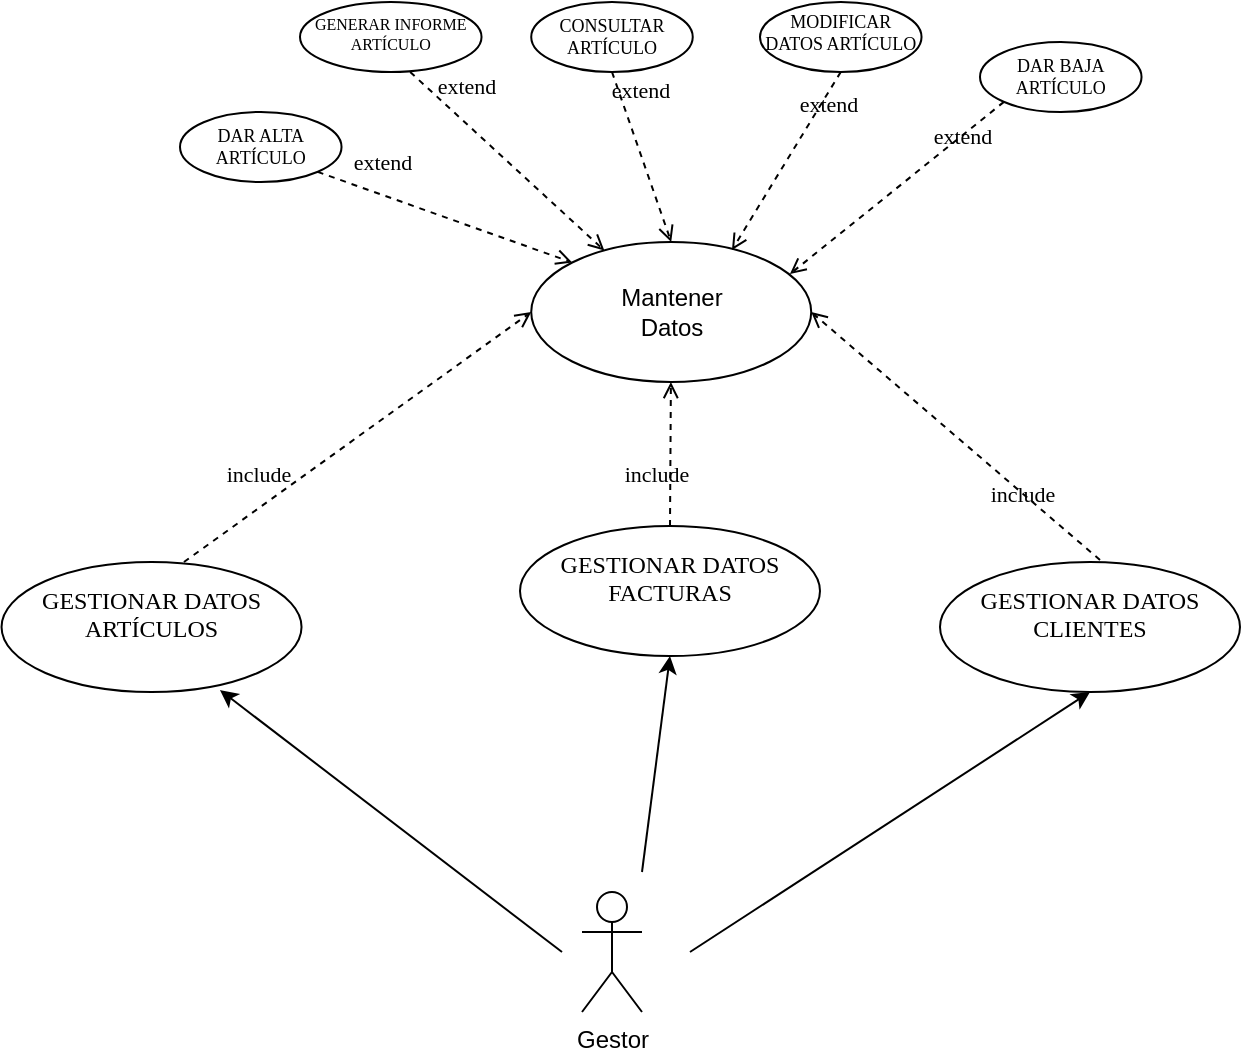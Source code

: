 <mxfile version="21.0.2" type="github">
  <diagram name="Page-1" id="TInnaNvXgo5wHMZR5hZs">
    <mxGraphModel dx="1050" dy="558" grid="1" gridSize="10" guides="1" tooltips="1" connect="1" arrows="1" fold="1" page="1" pageScale="1" pageWidth="827" pageHeight="1169" math="0" shadow="0">
      <root>
        <mxCell id="0" />
        <mxCell id="1" parent="0" />
        <mxCell id="aV8iwCZ988Jx_RelG2w6-1" value="Gestor" style="shape=umlActor;verticalLabelPosition=bottom;verticalAlign=top;html=1;outlineConnect=0;" parent="1" vertex="1">
          <mxGeometry x="361" y="735" width="30" height="60" as="geometry" />
        </mxCell>
        <mxCell id="aV8iwCZ988Jx_RelG2w6-6" value="" style="endArrow=classic;html=1;rounded=0;entryX=0.728;entryY=0.985;entryDx=0;entryDy=0;entryPerimeter=0;" parent="1" edge="1" target="aV8iwCZ988Jx_RelG2w6-7">
          <mxGeometry width="50" height="50" relative="1" as="geometry">
            <mxPoint x="351" y="765" as="sourcePoint" />
            <mxPoint x="96" y="660" as="targetPoint" />
          </mxGeometry>
        </mxCell>
        <mxCell id="aV8iwCZ988Jx_RelG2w6-7" value="GESTIONAR DATOS&#xa;ARTÍCULOS&#xa;" style="ellipse;fontFamily=Verdana;" parent="1" vertex="1">
          <mxGeometry x="70.77" y="570" width="150" height="65" as="geometry" />
        </mxCell>
        <mxCell id="aV8iwCZ988Jx_RelG2w6-13" value="" style="endArrow=classic;html=1;rounded=0;entryX=0.5;entryY=1;entryDx=0;entryDy=0;" parent="1" target="aV8iwCZ988Jx_RelG2w6-30" edge="1">
          <mxGeometry width="50" height="50" relative="1" as="geometry">
            <mxPoint x="391" y="725" as="sourcePoint" />
            <mxPoint x="396" y="650" as="targetPoint" />
          </mxGeometry>
        </mxCell>
        <mxCell id="aV8iwCZ988Jx_RelG2w6-14" value="" style="endArrow=classic;html=1;rounded=0;entryX=0.5;entryY=1;entryDx=0;entryDy=0;" parent="1" target="aV8iwCZ988Jx_RelG2w6-41" edge="1">
          <mxGeometry width="50" height="50" relative="1" as="geometry">
            <mxPoint x="415" y="765" as="sourcePoint" />
            <mxPoint x="695" y="660" as="targetPoint" />
          </mxGeometry>
        </mxCell>
        <mxCell id="aV8iwCZ988Jx_RelG2w6-19" value="DAR ALTA&#xa;ARTÍCULO&#xa;&#xa;" style="ellipse;fontFamily=Verdana;fontSize=9;align=center;verticalAlign=top;labelPosition=center;verticalLabelPosition=middle;" parent="1" vertex="1">
          <mxGeometry x="160" y="345" width="80.77" height="35" as="geometry" />
        </mxCell>
        <mxCell id="aV8iwCZ988Jx_RelG2w6-20" value="DAR BAJA&#xa;ARTÍCULO&#xa;&#xa;" style="ellipse;fontFamily=Verdana;fontSize=9;align=center;verticalAlign=top;labelPosition=center;verticalLabelPosition=middle;" parent="1" vertex="1">
          <mxGeometry x="560" y="310" width="80.77" height="35" as="geometry" />
        </mxCell>
        <mxCell id="aV8iwCZ988Jx_RelG2w6-21" value="MODIFICAR &#xa;DATOS ARTÍCULO&#xa;&#xa;" style="ellipse;fontFamily=Verdana;fontSize=9;align=center;verticalAlign=top;labelPosition=center;verticalLabelPosition=middle;spacing=0;" parent="1" vertex="1">
          <mxGeometry x="450" y="290" width="80.77" height="35" as="geometry" />
        </mxCell>
        <mxCell id="aV8iwCZ988Jx_RelG2w6-24" value="CONSULTAR&#xa;ARTÍCULO&#xa;&#xa;" style="ellipse;fontFamily=Verdana;fontSize=9;align=center;verticalAlign=top;labelPosition=center;verticalLabelPosition=middle;" parent="1" vertex="1">
          <mxGeometry x="335.61" y="290" width="80.77" height="35" as="geometry" />
        </mxCell>
        <mxCell id="aV8iwCZ988Jx_RelG2w6-25" value="GENERAR INFORME&#xa;ARTÍCULO&#xa;&#xa;" style="ellipse;fontFamily=Verdana;fontSize=8;align=center;verticalAlign=top;labelPosition=center;verticalLabelPosition=middle;" parent="1" vertex="1">
          <mxGeometry x="220" y="290" width="90.77" height="35" as="geometry" />
        </mxCell>
        <mxCell id="aV8iwCZ988Jx_RelG2w6-26" value="include" style="html=1;verticalAlign=bottom;labelBackgroundColor=none;endArrow=open;endFill=0;dashed=1;rounded=0;fontFamily=Verdana;exitX=0.608;exitY=0;exitDx=0;exitDy=0;exitPerimeter=0;entryX=0;entryY=0.5;entryDx=0;entryDy=0;" parent="1" source="aV8iwCZ988Jx_RelG2w6-7" target="VMAg0nFnMojZHeVVgGfn-2" edge="1">
          <mxGeometry x="-0.529" y="7" width="160" relative="1" as="geometry">
            <mxPoint x="40" y="628" as="sourcePoint" />
            <mxPoint x="230" y="510" as="targetPoint" />
            <mxPoint as="offset" />
          </mxGeometry>
        </mxCell>
        <mxCell id="aV8iwCZ988Jx_RelG2w6-30" value="GESTIONAR DATOS&#xa;FACTURAS&#xa;" style="ellipse;fontFamily=Verdana;" parent="1" vertex="1">
          <mxGeometry x="330" y="552" width="150" height="65" as="geometry" />
        </mxCell>
        <mxCell id="aV8iwCZ988Jx_RelG2w6-40" value="include" style="html=1;verticalAlign=bottom;labelBackgroundColor=none;endArrow=open;endFill=0;dashed=1;rounded=0;fontFamily=Verdana;exitX=0.5;exitY=0;exitDx=0;exitDy=0;" parent="1" source="aV8iwCZ988Jx_RelG2w6-30" target="VMAg0nFnMojZHeVVgGfn-2" edge="1">
          <mxGeometry x="-0.529" y="7" width="160" relative="1" as="geometry">
            <mxPoint x="432.77" y="660" as="sourcePoint" />
            <mxPoint x="405" y="480" as="targetPoint" />
            <mxPoint as="offset" />
          </mxGeometry>
        </mxCell>
        <mxCell id="aV8iwCZ988Jx_RelG2w6-41" value="GESTIONAR DATOS&#xa;CLIENTES&#xa;" style="ellipse;fontFamily=Verdana;" parent="1" vertex="1">
          <mxGeometry x="540" y="570" width="150" height="65" as="geometry" />
        </mxCell>
        <mxCell id="VMAg0nFnMojZHeVVgGfn-1" value="include" style="html=1;verticalAlign=bottom;labelBackgroundColor=none;endArrow=open;endFill=0;dashed=1;rounded=0;fontFamily=Verdana;exitX=1;exitY=0;exitDx=0;exitDy=0;entryX=1;entryY=0.5;entryDx=0;entryDy=0;" edge="1" parent="1" target="VMAg0nFnMojZHeVVgGfn-2">
          <mxGeometry x="-0.529" y="7" width="160" relative="1" as="geometry">
            <mxPoint x="620" y="568.99" as="sourcePoint" />
            <mxPoint x="701.966" y="551.995" as="targetPoint" />
            <mxPoint as="offset" />
          </mxGeometry>
        </mxCell>
        <mxCell id="VMAg0nFnMojZHeVVgGfn-2" value="&lt;div&gt;Mantener&lt;/div&gt;&lt;div&gt;Datos&lt;br&gt;&lt;/div&gt;" style="ellipse;whiteSpace=wrap;html=1;" vertex="1" parent="1">
          <mxGeometry x="335.61" y="410" width="140" height="70" as="geometry" />
        </mxCell>
        <mxCell id="VMAg0nFnMojZHeVVgGfn-4" value="extend" style="html=1;verticalAlign=bottom;labelBackgroundColor=none;endArrow=open;endFill=0;dashed=1;rounded=0;fontFamily=Verdana;exitX=1;exitY=1;exitDx=0;exitDy=0;entryX=0;entryY=0;entryDx=0;entryDy=0;" edge="1" parent="1" source="aV8iwCZ988Jx_RelG2w6-19" target="VMAg0nFnMojZHeVVgGfn-2">
          <mxGeometry x="-0.529" y="7" width="160" relative="1" as="geometry">
            <mxPoint x="172" y="580" as="sourcePoint" />
            <mxPoint x="346" y="455" as="targetPoint" />
            <mxPoint as="offset" />
          </mxGeometry>
        </mxCell>
        <mxCell id="VMAg0nFnMojZHeVVgGfn-5" value="extend" style="html=1;verticalAlign=bottom;labelBackgroundColor=none;endArrow=open;endFill=0;dashed=1;rounded=0;fontFamily=Verdana;exitX=0.607;exitY=1;exitDx=0;exitDy=0;exitPerimeter=0;" edge="1" parent="1" source="aV8iwCZ988Jx_RelG2w6-25" target="VMAg0nFnMojZHeVVgGfn-2">
          <mxGeometry x="-0.529" y="7" width="160" relative="1" as="geometry">
            <mxPoint x="239" y="385" as="sourcePoint" />
            <mxPoint x="366" y="430" as="targetPoint" />
            <mxPoint as="offset" />
          </mxGeometry>
        </mxCell>
        <mxCell id="VMAg0nFnMojZHeVVgGfn-6" value="extend" style="html=1;verticalAlign=bottom;labelBackgroundColor=none;endArrow=open;endFill=0;dashed=1;rounded=0;fontFamily=Verdana;exitX=0.5;exitY=1;exitDx=0;exitDy=0;entryX=0.5;entryY=0;entryDx=0;entryDy=0;" edge="1" parent="1" source="aV8iwCZ988Jx_RelG2w6-24" target="VMAg0nFnMojZHeVVgGfn-2">
          <mxGeometry x="-0.529" y="7" width="160" relative="1" as="geometry">
            <mxPoint x="249" y="395" as="sourcePoint" />
            <mxPoint x="410" y="400" as="targetPoint" />
            <mxPoint as="offset" />
          </mxGeometry>
        </mxCell>
        <mxCell id="VMAg0nFnMojZHeVVgGfn-7" value="extend" style="html=1;verticalAlign=bottom;labelBackgroundColor=none;endArrow=open;endFill=0;dashed=1;rounded=0;fontFamily=Verdana;exitX=0.5;exitY=1;exitDx=0;exitDy=0;entryX=0.717;entryY=0.057;entryDx=0;entryDy=0;entryPerimeter=0;" edge="1" parent="1" source="aV8iwCZ988Jx_RelG2w6-21" target="VMAg0nFnMojZHeVVgGfn-2">
          <mxGeometry x="-0.529" y="7" width="160" relative="1" as="geometry">
            <mxPoint x="259" y="405" as="sourcePoint" />
            <mxPoint x="386" y="450" as="targetPoint" />
            <mxPoint as="offset" />
          </mxGeometry>
        </mxCell>
        <mxCell id="VMAg0nFnMojZHeVVgGfn-8" value="extend" style="html=1;verticalAlign=bottom;labelBackgroundColor=none;endArrow=open;endFill=0;dashed=1;rounded=0;fontFamily=Verdana;exitX=0;exitY=1;exitDx=0;exitDy=0;entryX=0.924;entryY=0.229;entryDx=0;entryDy=0;entryPerimeter=0;" edge="1" parent="1" source="aV8iwCZ988Jx_RelG2w6-20" target="VMAg0nFnMojZHeVVgGfn-2">
          <mxGeometry x="-0.529" y="7" width="160" relative="1" as="geometry">
            <mxPoint x="269" y="415" as="sourcePoint" />
            <mxPoint x="396" y="460" as="targetPoint" />
            <mxPoint as="offset" />
          </mxGeometry>
        </mxCell>
      </root>
    </mxGraphModel>
  </diagram>
</mxfile>
